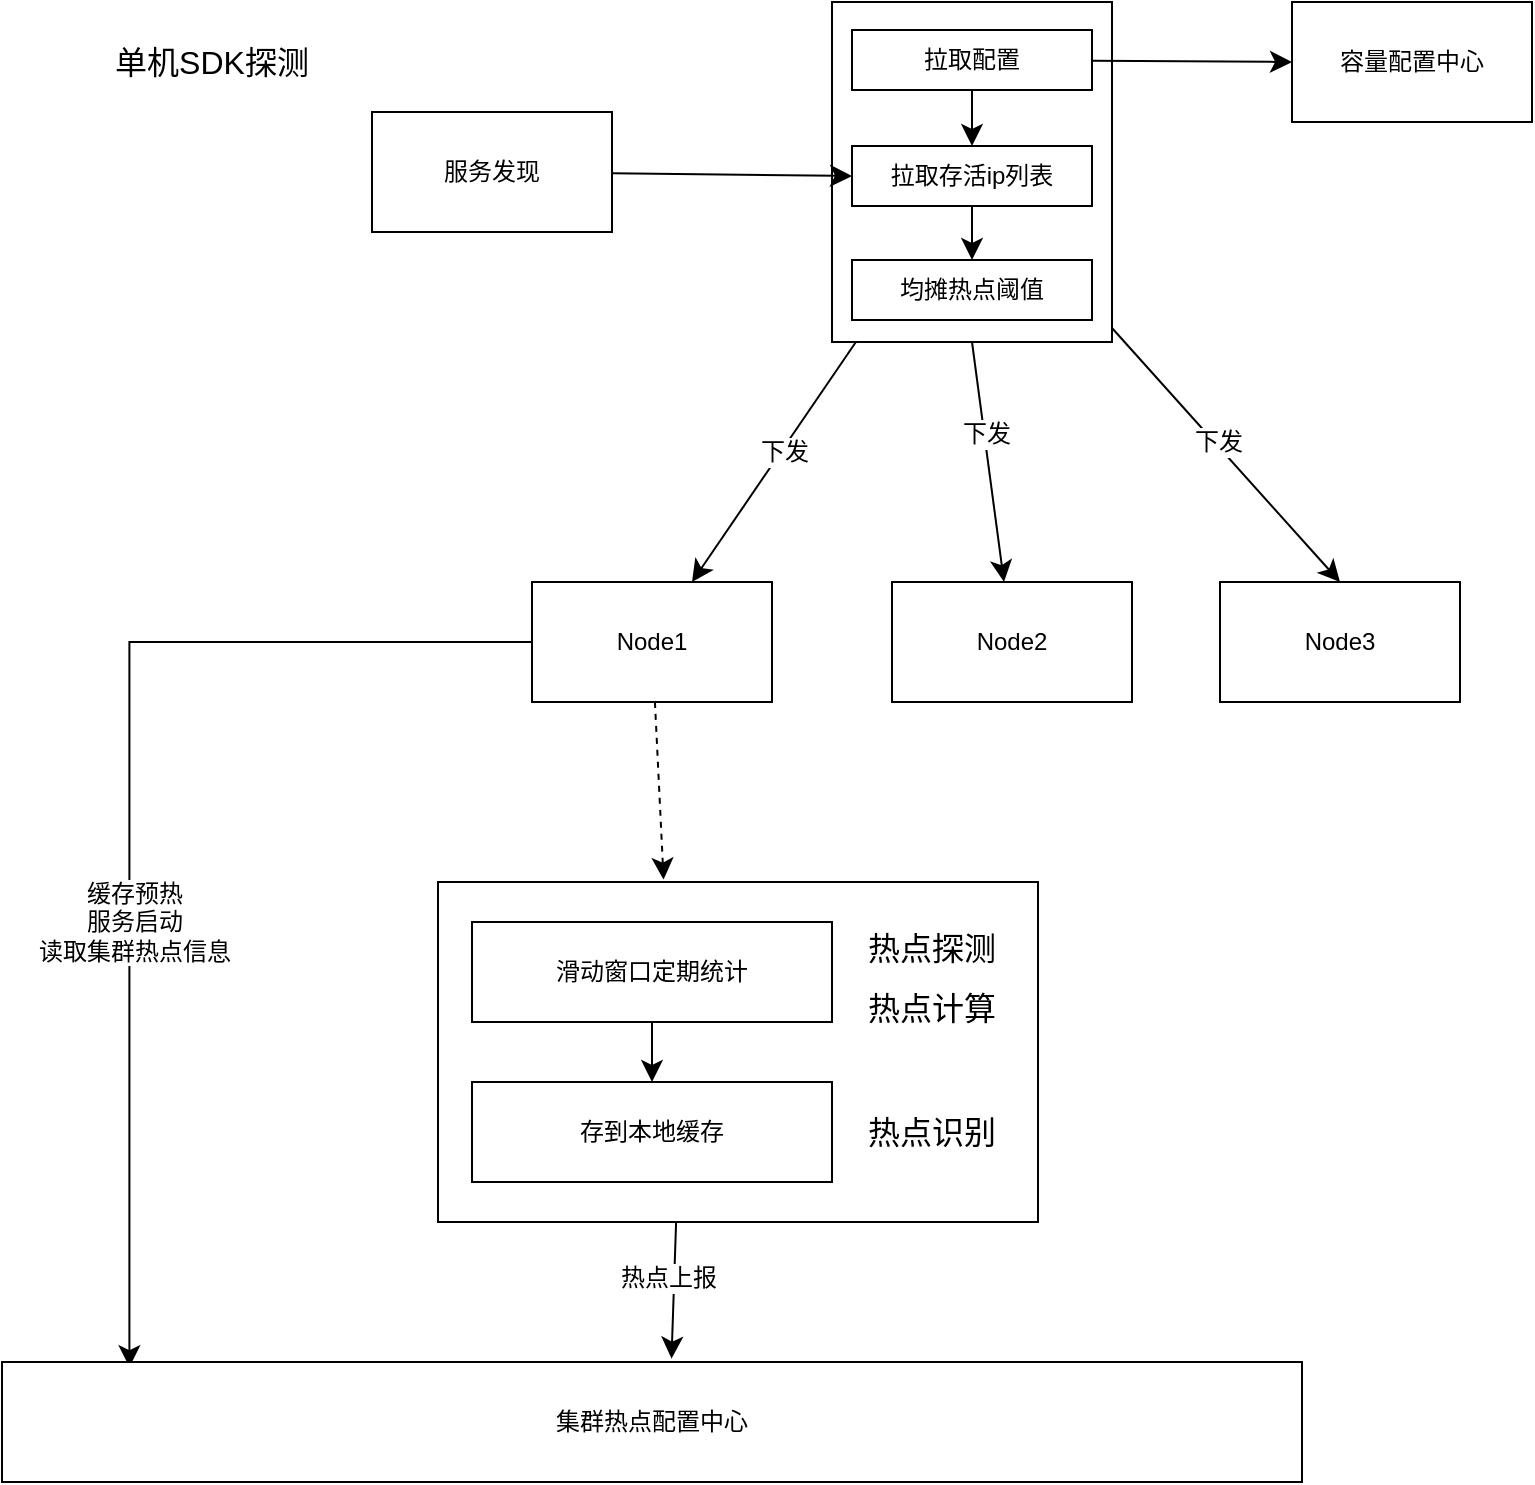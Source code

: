 <mxfile version="24.7.12">
  <diagram name="第 1 页" id="S2a_Qh1WlyxFz3XpLmjt">
    <mxGraphModel dx="2238" dy="982" grid="1" gridSize="10" guides="1" tooltips="1" connect="1" arrows="1" fold="1" page="1" pageScale="1" pageWidth="827" pageHeight="1169" math="0" shadow="0">
      <root>
        <mxCell id="0" />
        <mxCell id="1" parent="0" />
        <mxCell id="y-bz2ffvv3kcDiEg6pq3-2" style="edgeStyle=none;curved=1;rounded=0;orthogonalLoop=1;jettySize=auto;html=1;fontSize=12;startSize=8;endSize=8;" edge="1" parent="1" source="y-bz2ffvv3kcDiEg6pq3-1">
          <mxGeometry relative="1" as="geometry">
            <mxPoint x="150" y="300" as="targetPoint" />
          </mxGeometry>
        </mxCell>
        <mxCell id="y-bz2ffvv3kcDiEg6pq3-4" value="下发" style="edgeLabel;html=1;align=center;verticalAlign=middle;resizable=0;points=[];fontSize=12;" vertex="1" connectable="0" parent="y-bz2ffvv3kcDiEg6pq3-2">
          <mxGeometry x="-0.096" y="1" relative="1" as="geometry">
            <mxPoint as="offset" />
          </mxGeometry>
        </mxCell>
        <mxCell id="y-bz2ffvv3kcDiEg6pq3-7" style="edgeStyle=none;curved=1;rounded=0;orthogonalLoop=1;jettySize=auto;html=1;fontSize=12;startSize=8;endSize=8;exitX=0.5;exitY=1;exitDx=0;exitDy=0;" edge="1" parent="1" source="y-bz2ffvv3kcDiEg6pq3-1" target="y-bz2ffvv3kcDiEg6pq3-5">
          <mxGeometry relative="1" as="geometry" />
        </mxCell>
        <mxCell id="y-bz2ffvv3kcDiEg6pq3-16" value="下发" style="edgeLabel;html=1;align=center;verticalAlign=middle;resizable=0;points=[];fontSize=12;" vertex="1" connectable="0" parent="y-bz2ffvv3kcDiEg6pq3-7">
          <mxGeometry x="-0.231" y="1" relative="1" as="geometry">
            <mxPoint as="offset" />
          </mxGeometry>
        </mxCell>
        <mxCell id="y-bz2ffvv3kcDiEg6pq3-8" style="edgeStyle=none;curved=1;rounded=0;orthogonalLoop=1;jettySize=auto;html=1;entryX=0.5;entryY=0;entryDx=0;entryDy=0;fontSize=12;startSize=8;endSize=8;" edge="1" parent="1" source="y-bz2ffvv3kcDiEg6pq3-1" target="y-bz2ffvv3kcDiEg6pq3-6">
          <mxGeometry relative="1" as="geometry" />
        </mxCell>
        <mxCell id="y-bz2ffvv3kcDiEg6pq3-17" value="下发" style="edgeLabel;html=1;align=center;verticalAlign=middle;resizable=0;points=[];fontSize=12;" vertex="1" connectable="0" parent="y-bz2ffvv3kcDiEg6pq3-8">
          <mxGeometry x="-0.084" y="1" relative="1" as="geometry">
            <mxPoint y="-1" as="offset" />
          </mxGeometry>
        </mxCell>
        <mxCell id="y-bz2ffvv3kcDiEg6pq3-1" value="" style="rounded=0;whiteSpace=wrap;html=1;" vertex="1" parent="1">
          <mxGeometry x="220" y="10" width="140" height="170" as="geometry" />
        </mxCell>
        <mxCell id="y-bz2ffvv3kcDiEg6pq3-25" style="edgeStyle=none;curved=1;rounded=0;orthogonalLoop=1;jettySize=auto;html=1;entryX=0.376;entryY=-0.007;entryDx=0;entryDy=0;fontSize=12;startSize=8;endSize=8;dashed=1;entryPerimeter=0;" edge="1" parent="1" source="y-bz2ffvv3kcDiEg6pq3-3" target="y-bz2ffvv3kcDiEg6pq3-24">
          <mxGeometry relative="1" as="geometry" />
        </mxCell>
        <mxCell id="y-bz2ffvv3kcDiEg6pq3-33" style="edgeStyle=orthogonalEdgeStyle;rounded=0;orthogonalLoop=1;jettySize=auto;html=1;fontSize=12;startSize=8;endSize=8;entryX=0.098;entryY=0.043;entryDx=0;entryDy=0;entryPerimeter=0;exitX=0;exitY=0.5;exitDx=0;exitDy=0;" edge="1" parent="1" source="y-bz2ffvv3kcDiEg6pq3-3" target="y-bz2ffvv3kcDiEg6pq3-30">
          <mxGeometry relative="1" as="geometry">
            <mxPoint x="-120" y="680" as="targetPoint" />
            <Array as="points">
              <mxPoint x="-131" y="330" />
            </Array>
          </mxGeometry>
        </mxCell>
        <mxCell id="y-bz2ffvv3kcDiEg6pq3-34" value="缓存预热&lt;br&gt;服务启动&lt;br&gt;读取集群热点信息" style="edgeLabel;html=1;align=center;verticalAlign=middle;resizable=0;points=[];fontSize=12;" vertex="1" connectable="0" parent="y-bz2ffvv3kcDiEg6pq3-33">
          <mxGeometry x="0.085" y="2" relative="1" as="geometry">
            <mxPoint y="35" as="offset" />
          </mxGeometry>
        </mxCell>
        <mxCell id="y-bz2ffvv3kcDiEg6pq3-3" value="Node1" style="rounded=0;whiteSpace=wrap;html=1;" vertex="1" parent="1">
          <mxGeometry x="70" y="300" width="120" height="60" as="geometry" />
        </mxCell>
        <mxCell id="y-bz2ffvv3kcDiEg6pq3-5" value="Node2" style="rounded=0;whiteSpace=wrap;html=1;" vertex="1" parent="1">
          <mxGeometry x="250" y="300" width="120" height="60" as="geometry" />
        </mxCell>
        <mxCell id="y-bz2ffvv3kcDiEg6pq3-6" value="Node3" style="rounded=0;whiteSpace=wrap;html=1;" vertex="1" parent="1">
          <mxGeometry x="414" y="300" width="120" height="60" as="geometry" />
        </mxCell>
        <mxCell id="y-bz2ffvv3kcDiEg6pq3-10" style="edgeStyle=none;curved=1;rounded=0;orthogonalLoop=1;jettySize=auto;html=1;fontSize=12;startSize=8;endSize=8;entryX=0;entryY=0.5;entryDx=0;entryDy=0;" edge="1" parent="1" source="y-bz2ffvv3kcDiEg6pq3-9" target="y-bz2ffvv3kcDiEg6pq3-14">
          <mxGeometry relative="1" as="geometry">
            <mxPoint x="210" y="140" as="targetPoint" />
          </mxGeometry>
        </mxCell>
        <mxCell id="y-bz2ffvv3kcDiEg6pq3-9" value="服务发现" style="rounded=0;whiteSpace=wrap;html=1;" vertex="1" parent="1">
          <mxGeometry x="-10" y="65" width="120" height="60" as="geometry" />
        </mxCell>
        <mxCell id="y-bz2ffvv3kcDiEg6pq3-13" style="edgeStyle=none;curved=1;rounded=0;orthogonalLoop=1;jettySize=auto;html=1;entryX=0;entryY=0.5;entryDx=0;entryDy=0;fontSize=12;startSize=8;endSize=8;" edge="1" parent="1" source="y-bz2ffvv3kcDiEg6pq3-11" target="y-bz2ffvv3kcDiEg6pq3-12">
          <mxGeometry relative="1" as="geometry" />
        </mxCell>
        <mxCell id="y-bz2ffvv3kcDiEg6pq3-15" value="" style="edgeStyle=none;curved=1;rounded=0;orthogonalLoop=1;jettySize=auto;html=1;fontSize=12;startSize=8;endSize=8;" edge="1" parent="1" source="y-bz2ffvv3kcDiEg6pq3-11" target="y-bz2ffvv3kcDiEg6pq3-14">
          <mxGeometry relative="1" as="geometry" />
        </mxCell>
        <mxCell id="y-bz2ffvv3kcDiEg6pq3-11" value="拉取配置" style="rounded=0;whiteSpace=wrap;html=1;" vertex="1" parent="1">
          <mxGeometry x="230" y="24" width="120" height="30" as="geometry" />
        </mxCell>
        <mxCell id="y-bz2ffvv3kcDiEg6pq3-12" value="容量配置中心" style="rounded=0;whiteSpace=wrap;html=1;" vertex="1" parent="1">
          <mxGeometry x="450" y="10" width="120" height="60" as="geometry" />
        </mxCell>
        <mxCell id="y-bz2ffvv3kcDiEg6pq3-21" style="edgeStyle=none;curved=1;rounded=0;orthogonalLoop=1;jettySize=auto;html=1;entryX=0.5;entryY=0;entryDx=0;entryDy=0;fontSize=12;startSize=8;endSize=8;" edge="1" parent="1" source="y-bz2ffvv3kcDiEg6pq3-14" target="y-bz2ffvv3kcDiEg6pq3-18">
          <mxGeometry relative="1" as="geometry" />
        </mxCell>
        <mxCell id="y-bz2ffvv3kcDiEg6pq3-14" value="拉取存活ip列表" style="rounded=0;whiteSpace=wrap;html=1;" vertex="1" parent="1">
          <mxGeometry x="230" y="82" width="120" height="30" as="geometry" />
        </mxCell>
        <mxCell id="y-bz2ffvv3kcDiEg6pq3-18" value="均摊热点阈值" style="rounded=0;whiteSpace=wrap;html=1;" vertex="1" parent="1">
          <mxGeometry x="230" y="139" width="120" height="30" as="geometry" />
        </mxCell>
        <mxCell id="y-bz2ffvv3kcDiEg6pq3-20" value="单机SDK探测" style="text;html=1;align=center;verticalAlign=middle;whiteSpace=wrap;rounded=0;fontSize=16;" vertex="1" parent="1">
          <mxGeometry x="-140" y="15" width="100" height="50" as="geometry" />
        </mxCell>
        <mxCell id="y-bz2ffvv3kcDiEg6pq3-31" value="" style="edgeStyle=none;curved=1;rounded=0;orthogonalLoop=1;jettySize=auto;html=1;fontSize=12;startSize=8;endSize=8;exitX=0.397;exitY=0.993;exitDx=0;exitDy=0;exitPerimeter=0;entryX=0.515;entryY=-0.028;entryDx=0;entryDy=0;entryPerimeter=0;" edge="1" parent="1" source="y-bz2ffvv3kcDiEg6pq3-24" target="y-bz2ffvv3kcDiEg6pq3-30">
          <mxGeometry relative="1" as="geometry" />
        </mxCell>
        <mxCell id="y-bz2ffvv3kcDiEg6pq3-35" value="热点上报" style="edgeLabel;html=1;align=center;verticalAlign=middle;resizable=0;points=[];fontSize=12;" vertex="1" connectable="0" parent="y-bz2ffvv3kcDiEg6pq3-31">
          <mxGeometry x="-0.159" y="-3" relative="1" as="geometry">
            <mxPoint as="offset" />
          </mxGeometry>
        </mxCell>
        <mxCell id="y-bz2ffvv3kcDiEg6pq3-24" value="" style="rounded=0;whiteSpace=wrap;html=1;" vertex="1" parent="1">
          <mxGeometry x="23" y="450" width="300" height="170" as="geometry" />
        </mxCell>
        <mxCell id="y-bz2ffvv3kcDiEg6pq3-28" value="" style="edgeStyle=none;curved=1;rounded=0;orthogonalLoop=1;jettySize=auto;html=1;fontSize=12;startSize=8;endSize=8;" edge="1" parent="1" source="y-bz2ffvv3kcDiEg6pq3-26" target="y-bz2ffvv3kcDiEg6pq3-27">
          <mxGeometry relative="1" as="geometry" />
        </mxCell>
        <mxCell id="y-bz2ffvv3kcDiEg6pq3-26" value="滑动窗口定期统计" style="rounded=0;whiteSpace=wrap;html=1;" vertex="1" parent="1">
          <mxGeometry x="40" y="470" width="180" height="50" as="geometry" />
        </mxCell>
        <mxCell id="y-bz2ffvv3kcDiEg6pq3-27" value="存到本地缓存" style="rounded=0;whiteSpace=wrap;html=1;" vertex="1" parent="1">
          <mxGeometry x="40" y="550" width="180" height="50" as="geometry" />
        </mxCell>
        <mxCell id="y-bz2ffvv3kcDiEg6pq3-30" value="集群热点配置中心" style="whiteSpace=wrap;html=1;rounded=0;" vertex="1" parent="1">
          <mxGeometry x="-195" y="690" width="650" height="60" as="geometry" />
        </mxCell>
        <mxCell id="y-bz2ffvv3kcDiEg6pq3-36" value="热点计算" style="text;html=1;align=center;verticalAlign=middle;whiteSpace=wrap;rounded=0;fontSize=16;" vertex="1" parent="1">
          <mxGeometry x="230" y="498" width="80" height="30" as="geometry" />
        </mxCell>
        <mxCell id="y-bz2ffvv3kcDiEg6pq3-37" value="热点探测" style="text;html=1;align=center;verticalAlign=middle;whiteSpace=wrap;rounded=0;fontSize=16;" vertex="1" parent="1">
          <mxGeometry x="230" y="468" width="80" height="30" as="geometry" />
        </mxCell>
        <mxCell id="y-bz2ffvv3kcDiEg6pq3-38" value="热点识别" style="text;html=1;align=center;verticalAlign=middle;whiteSpace=wrap;rounded=0;fontSize=16;" vertex="1" parent="1">
          <mxGeometry x="230" y="560" width="80" height="30" as="geometry" />
        </mxCell>
      </root>
    </mxGraphModel>
  </diagram>
</mxfile>
